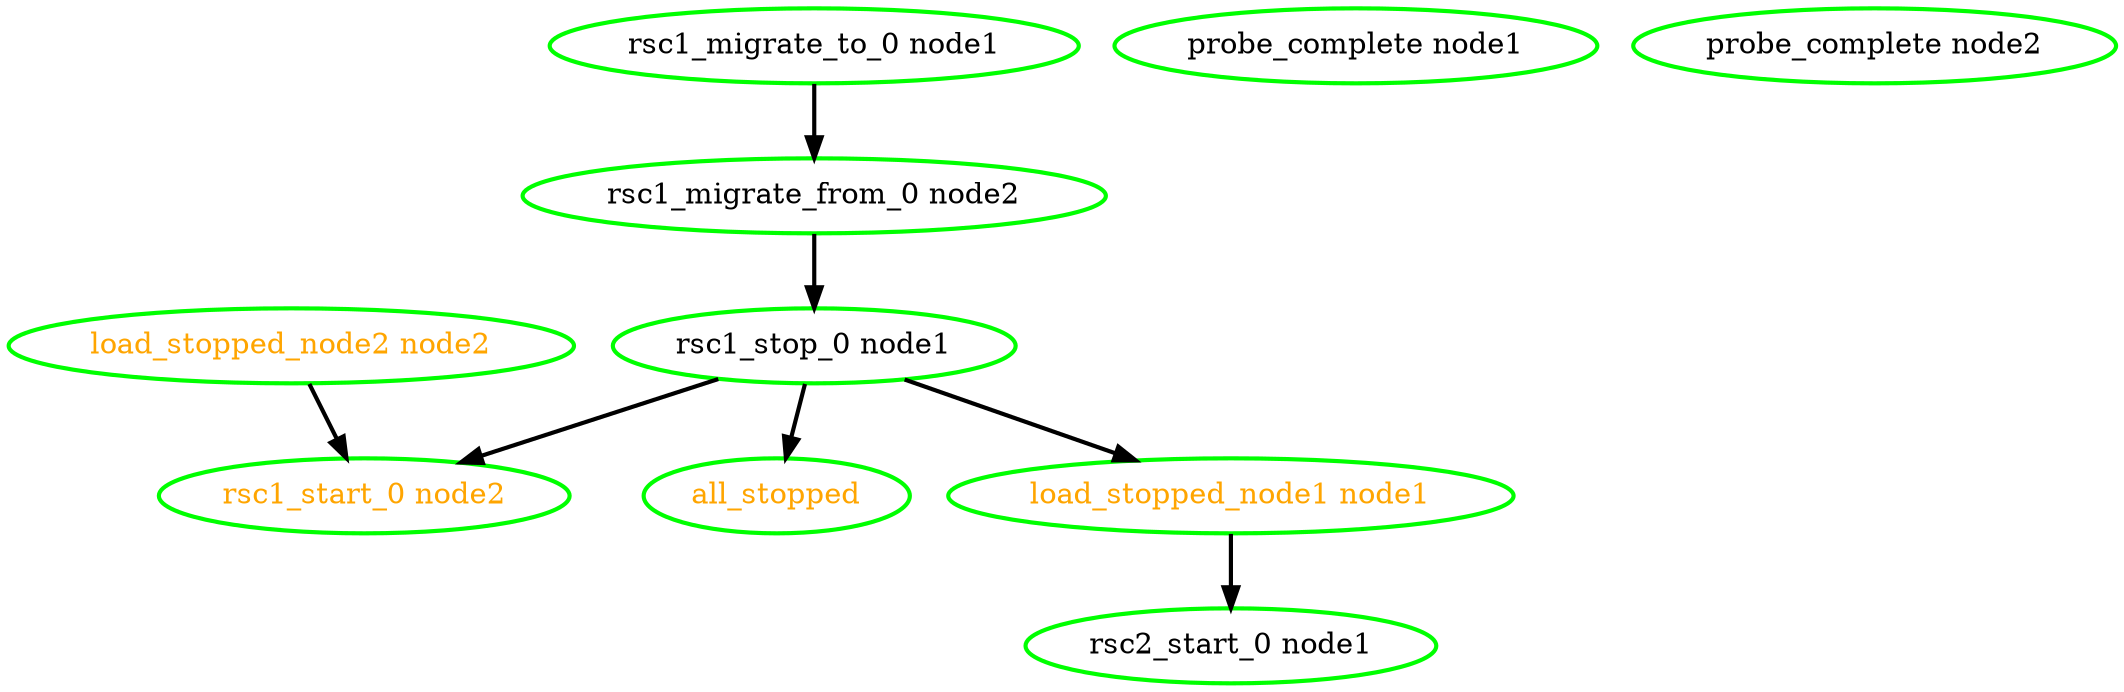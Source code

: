 digraph "g" {
"all_stopped" [ style=bold color="green" fontcolor="orange" ]
"load_stopped_node1 node1" -> "rsc2_start_0 node1" [ style = bold]
"load_stopped_node1 node1" [ style=bold color="green" fontcolor="orange" ]
"load_stopped_node2 node2" -> "rsc1_start_0 node2" [ style = bold]
"load_stopped_node2 node2" [ style=bold color="green" fontcolor="orange" ]
"probe_complete node1" [ style=bold color="green" fontcolor="black" ]
"probe_complete node2" [ style=bold color="green" fontcolor="black" ]
"rsc1_migrate_from_0 node2" -> "rsc1_stop_0 node1" [ style = bold]
"rsc1_migrate_from_0 node2" [ style=bold color="green" fontcolor="black" ]
"rsc1_migrate_to_0 node1" -> "rsc1_migrate_from_0 node2" [ style = bold]
"rsc1_migrate_to_0 node1" [ style=bold color="green" fontcolor="black" ]
"rsc1_start_0 node2" [ style=bold color="green" fontcolor="orange" ]
"rsc1_stop_0 node1" -> "all_stopped" [ style = bold]
"rsc1_stop_0 node1" -> "load_stopped_node1 node1" [ style = bold]
"rsc1_stop_0 node1" -> "rsc1_start_0 node2" [ style = bold]
"rsc1_stop_0 node1" [ style=bold color="green" fontcolor="black" ]
"rsc2_start_0 node1" [ style=bold color="green" fontcolor="black" ]
}

